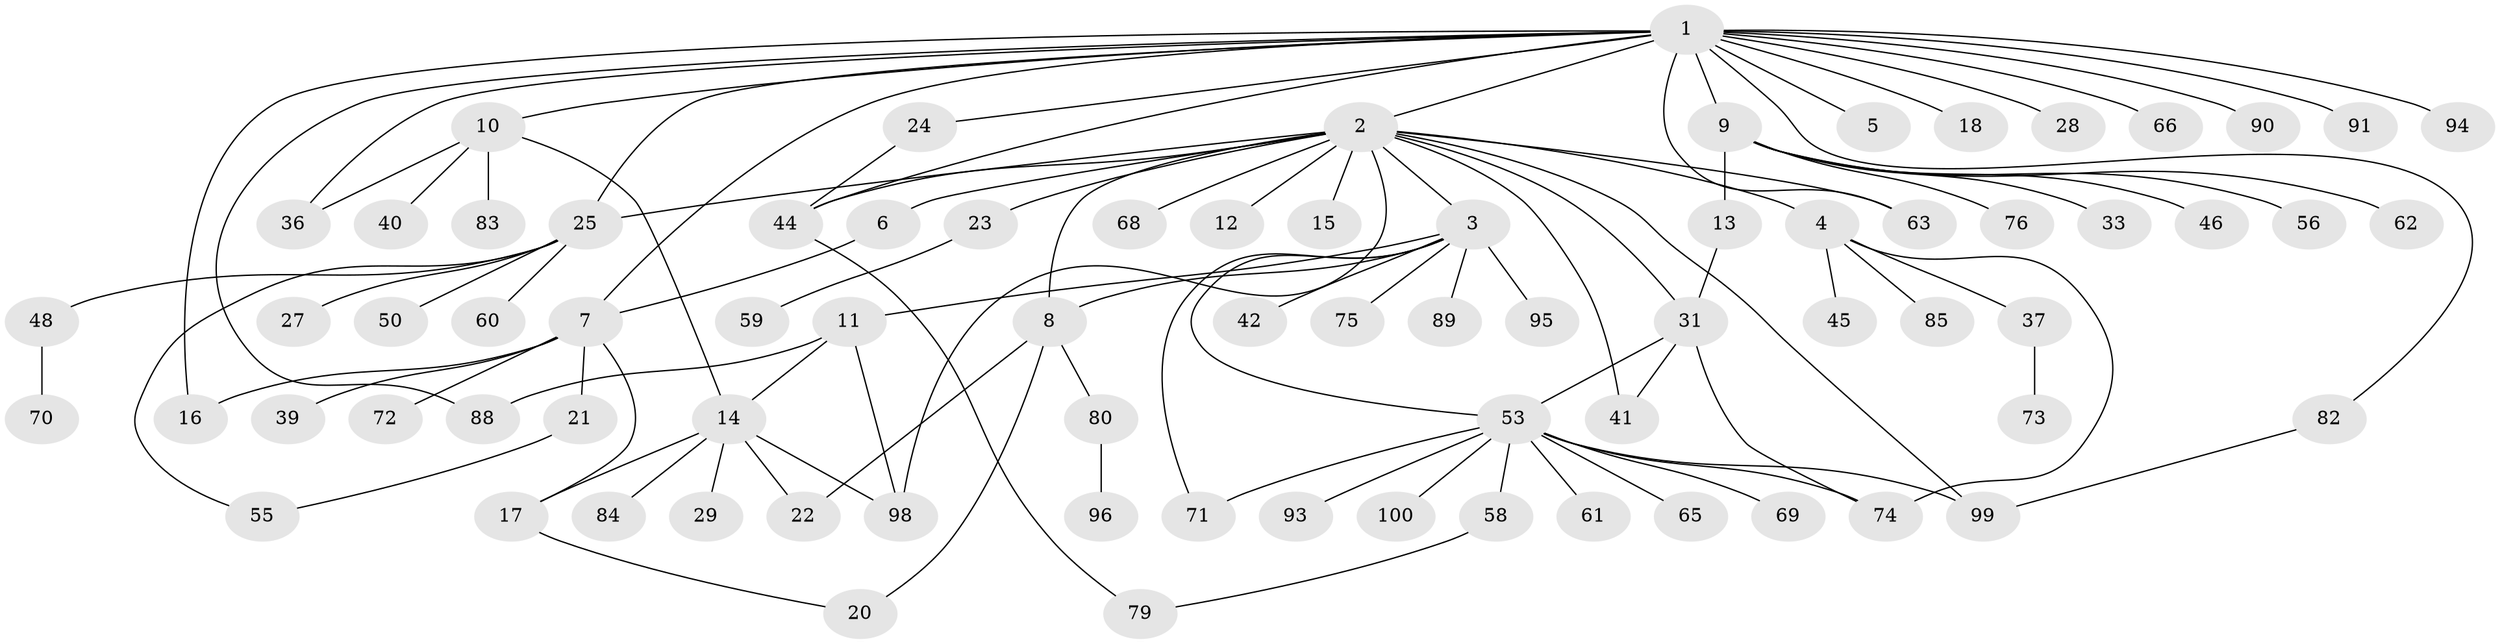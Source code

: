 // original degree distribution, {18: 0.01, 19: 0.01, 10: 0.02, 6: 0.04, 1: 0.48, 2: 0.24, 5: 0.03, 9: 0.01, 4: 0.06, 8: 0.01, 3: 0.09}
// Generated by graph-tools (version 1.1) at 2025/38/02/21/25 10:38:54]
// undirected, 77 vertices, 101 edges
graph export_dot {
graph [start="1"]
  node [color=gray90,style=filled];
  1 [super="+26"];
  2 [super="+92"];
  3 [super="+54"];
  4 [super="+32"];
  5;
  6;
  7 [super="+38"];
  8 [super="+81"];
  9 [super="+49"];
  10 [super="+86"];
  11 [super="+19"];
  12;
  13;
  14 [super="+43"];
  15;
  16 [super="+30"];
  17 [super="+77"];
  18;
  20 [super="+52"];
  21;
  22 [super="+51"];
  23 [super="+35"];
  24;
  25 [super="+47"];
  27;
  28;
  29;
  31 [super="+34"];
  33;
  36;
  37;
  39;
  40;
  41 [super="+87"];
  42;
  44 [super="+67"];
  45;
  46;
  48 [super="+78"];
  50;
  53 [super="+57"];
  55;
  56;
  58;
  59;
  60;
  61 [super="+64"];
  62;
  63;
  65;
  66;
  68;
  69;
  70;
  71;
  72;
  73;
  74 [super="+97"];
  75;
  76;
  79;
  80;
  82;
  83;
  84;
  85;
  88;
  89;
  90;
  91;
  93;
  94;
  95;
  96;
  98;
  99;
  100;
  1 -- 2;
  1 -- 5;
  1 -- 9 [weight=3];
  1 -- 10;
  1 -- 16;
  1 -- 18;
  1 -- 24;
  1 -- 25;
  1 -- 28;
  1 -- 36;
  1 -- 44 [weight=2];
  1 -- 63;
  1 -- 82;
  1 -- 88;
  1 -- 90;
  1 -- 91;
  1 -- 66;
  1 -- 7;
  1 -- 94;
  2 -- 3;
  2 -- 4;
  2 -- 6;
  2 -- 8 [weight=2];
  2 -- 12;
  2 -- 15;
  2 -- 23;
  2 -- 25;
  2 -- 31 [weight=2];
  2 -- 41;
  2 -- 44;
  2 -- 63;
  2 -- 68;
  2 -- 98;
  2 -- 99;
  3 -- 11;
  3 -- 42;
  3 -- 71;
  3 -- 75;
  3 -- 89;
  3 -- 95;
  3 -- 53;
  3 -- 8;
  4 -- 37;
  4 -- 45;
  4 -- 85;
  4 -- 74;
  6 -- 7;
  7 -- 16;
  7 -- 21;
  7 -- 72;
  7 -- 17;
  7 -- 39;
  8 -- 20;
  8 -- 80;
  8 -- 22;
  9 -- 13;
  9 -- 33;
  9 -- 46;
  9 -- 56;
  9 -- 62;
  9 -- 76;
  10 -- 14;
  10 -- 36;
  10 -- 40;
  10 -- 83;
  11 -- 14;
  11 -- 98;
  11 -- 88;
  13 -- 31;
  14 -- 17;
  14 -- 22;
  14 -- 29;
  14 -- 84;
  14 -- 98;
  17 -- 20;
  21 -- 55;
  23 -- 59;
  24 -- 44;
  25 -- 27;
  25 -- 48;
  25 -- 50;
  25 -- 55;
  25 -- 60;
  31 -- 41;
  31 -- 53;
  31 -- 74;
  37 -- 73;
  44 -- 79;
  48 -- 70;
  53 -- 71;
  53 -- 100 [weight=2];
  53 -- 65;
  53 -- 99;
  53 -- 69;
  53 -- 74;
  53 -- 61;
  53 -- 58;
  53 -- 93;
  58 -- 79;
  80 -- 96;
  82 -- 99;
}
